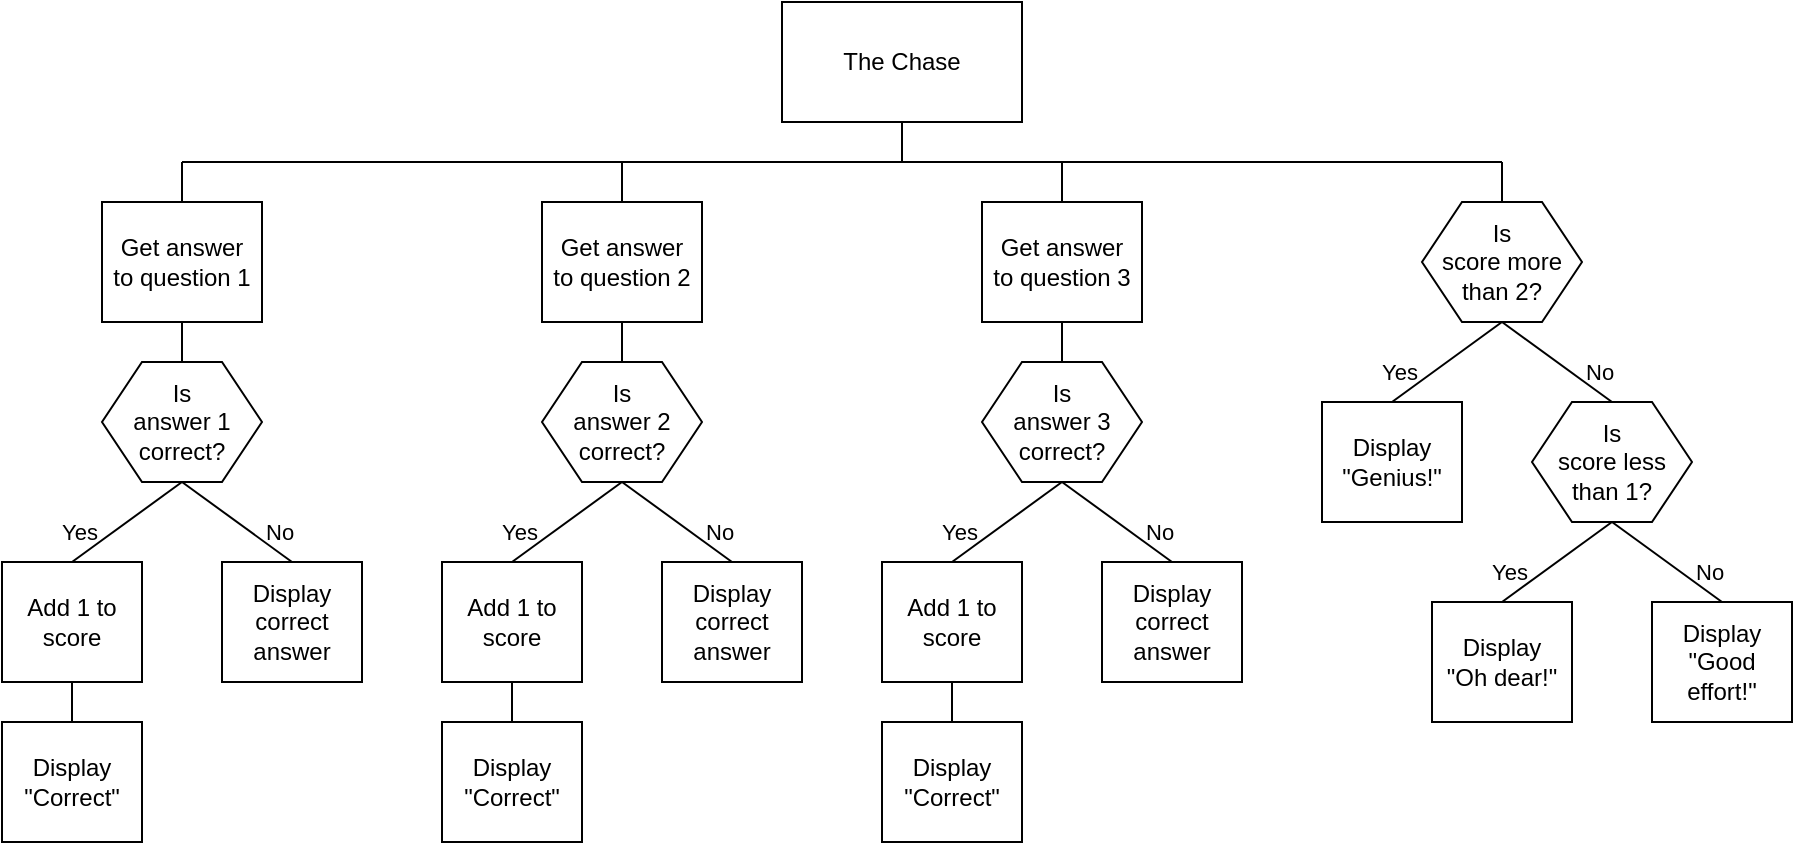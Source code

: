 <mxfile version="21.7.5" type="device">
  <diagram name="sd" id="aq687RSopb6HTgE1FDYR">
    <mxGraphModel dx="867" dy="664" grid="1" gridSize="10" guides="1" tooltips="1" connect="1" arrows="1" fold="1" page="1" pageScale="1" pageWidth="1169" pageHeight="827" math="0" shadow="0">
      <root>
        <mxCell id="0" />
        <mxCell id="1" parent="0" />
        <mxCell id="0cQ1x41xjmS91qTvwNKJ-66" style="edgeStyle=none;shape=connector;rounded=0;orthogonalLoop=1;jettySize=auto;html=1;exitX=0.5;exitY=1;exitDx=0;exitDy=0;labelBackgroundColor=default;strokeColor=default;fontFamily=Helvetica;fontSize=11;fontColor=default;endArrow=none;endFill=0;" parent="1" source="0cQ1x41xjmS91qTvwNKJ-1" edge="1">
          <mxGeometry relative="1" as="geometry">
            <mxPoint x="560" y="160" as="targetPoint" />
          </mxGeometry>
        </mxCell>
        <mxCell id="0cQ1x41xjmS91qTvwNKJ-1" value="The Chase" style="rounded=0;whiteSpace=wrap;html=1;spacingLeft=4;spacingRight=4;" parent="1" vertex="1">
          <mxGeometry x="500" y="80" width="120" height="60" as="geometry" />
        </mxCell>
        <mxCell id="0cQ1x41xjmS91qTvwNKJ-8" style="rounded=0;orthogonalLoop=1;jettySize=auto;html=1;exitX=0.5;exitY=1;exitDx=0;exitDy=0;entryX=0.5;entryY=0;entryDx=0;entryDy=0;endArrow=none;endFill=0;" parent="1" source="0cQ1x41xjmS91qTvwNKJ-2" target="0cQ1x41xjmS91qTvwNKJ-4" edge="1">
          <mxGeometry relative="1" as="geometry" />
        </mxCell>
        <mxCell id="0cQ1x41xjmS91qTvwNKJ-62" style="edgeStyle=none;shape=connector;rounded=0;orthogonalLoop=1;jettySize=auto;html=1;exitX=0.5;exitY=0;exitDx=0;exitDy=0;labelBackgroundColor=default;strokeColor=default;fontFamily=Helvetica;fontSize=11;fontColor=default;endArrow=none;endFill=0;" parent="1" source="0cQ1x41xjmS91qTvwNKJ-2" edge="1">
          <mxGeometry relative="1" as="geometry">
            <mxPoint x="200" y="160" as="targetPoint" />
          </mxGeometry>
        </mxCell>
        <mxCell id="0cQ1x41xjmS91qTvwNKJ-2" value="Get answer to question 1" style="rounded=0;whiteSpace=wrap;html=1;spacingLeft=4;spacingRight=4;" parent="1" vertex="1">
          <mxGeometry x="160" y="180" width="80" height="60" as="geometry" />
        </mxCell>
        <mxCell id="0cQ1x41xjmS91qTvwNKJ-9" style="shape=connector;rounded=0;orthogonalLoop=1;jettySize=auto;html=1;exitX=0.5;exitY=1;exitDx=0;exitDy=0;entryX=0.5;entryY=0;entryDx=0;entryDy=0;labelBackgroundColor=default;strokeColor=default;fontFamily=Helvetica;fontSize=11;fontColor=default;endArrow=none;endFill=0;" parent="1" source="0cQ1x41xjmS91qTvwNKJ-4" target="0cQ1x41xjmS91qTvwNKJ-5" edge="1">
          <mxGeometry relative="1" as="geometry" />
        </mxCell>
        <mxCell id="0cQ1x41xjmS91qTvwNKJ-10" style="edgeStyle=none;shape=connector;rounded=0;orthogonalLoop=1;jettySize=auto;html=1;exitX=0.5;exitY=1;exitDx=0;exitDy=0;entryX=0.5;entryY=0;entryDx=0;entryDy=0;labelBackgroundColor=default;strokeColor=default;fontFamily=Helvetica;fontSize=11;fontColor=default;endArrow=none;endFill=0;" parent="1" source="0cQ1x41xjmS91qTvwNKJ-4" target="0cQ1x41xjmS91qTvwNKJ-7" edge="1">
          <mxGeometry relative="1" as="geometry" />
        </mxCell>
        <mxCell id="0cQ1x41xjmS91qTvwNKJ-4" value="Is&lt;br&gt;answer 1&lt;br&gt;correct?" style="shape=hexagon;perimeter=hexagonPerimeter2;whiteSpace=wrap;html=1;fixedSize=1;spacingLeft=8;spacingRight=8;" parent="1" vertex="1">
          <mxGeometry x="160" y="260" width="80" height="60" as="geometry" />
        </mxCell>
        <mxCell id="0cQ1x41xjmS91qTvwNKJ-11" style="edgeStyle=none;shape=connector;rounded=0;orthogonalLoop=1;jettySize=auto;html=1;exitX=0.5;exitY=1;exitDx=0;exitDy=0;entryX=0.5;entryY=0;entryDx=0;entryDy=0;labelBackgroundColor=default;strokeColor=default;fontFamily=Helvetica;fontSize=11;fontColor=default;endArrow=none;endFill=0;" parent="1" source="0cQ1x41xjmS91qTvwNKJ-5" target="0cQ1x41xjmS91qTvwNKJ-6" edge="1">
          <mxGeometry relative="1" as="geometry" />
        </mxCell>
        <mxCell id="0cQ1x41xjmS91qTvwNKJ-5" value="Add 1 to score" style="rounded=0;whiteSpace=wrap;html=1;spacingLeft=4;spacingRight=4;" parent="1" vertex="1">
          <mxGeometry x="110" y="360" width="70" height="60" as="geometry" />
        </mxCell>
        <mxCell id="0cQ1x41xjmS91qTvwNKJ-6" value="Display &quot;Correct&quot;" style="rounded=0;whiteSpace=wrap;html=1;spacingLeft=4;spacingRight=4;" parent="1" vertex="1">
          <mxGeometry x="110" y="440" width="70" height="60" as="geometry" />
        </mxCell>
        <mxCell id="0cQ1x41xjmS91qTvwNKJ-7" value="Display correct answer" style="rounded=0;whiteSpace=wrap;html=1;spacingLeft=4;spacingRight=4;" parent="1" vertex="1">
          <mxGeometry x="220" y="360" width="70" height="60" as="geometry" />
        </mxCell>
        <mxCell id="0cQ1x41xjmS91qTvwNKJ-21" style="rounded=0;orthogonalLoop=1;jettySize=auto;html=1;exitX=0.5;exitY=1;exitDx=0;exitDy=0;entryX=0.5;entryY=0;entryDx=0;entryDy=0;endArrow=none;endFill=0;" parent="1" source="0cQ1x41xjmS91qTvwNKJ-22" target="0cQ1x41xjmS91qTvwNKJ-25" edge="1">
          <mxGeometry relative="1" as="geometry" />
        </mxCell>
        <mxCell id="0cQ1x41xjmS91qTvwNKJ-63" style="edgeStyle=none;shape=connector;rounded=0;orthogonalLoop=1;jettySize=auto;html=1;exitX=0.5;exitY=0;exitDx=0;exitDy=0;labelBackgroundColor=default;strokeColor=default;fontFamily=Helvetica;fontSize=11;fontColor=default;endArrow=none;endFill=0;" parent="1" source="0cQ1x41xjmS91qTvwNKJ-22" edge="1">
          <mxGeometry relative="1" as="geometry">
            <mxPoint x="420" y="160" as="targetPoint" />
          </mxGeometry>
        </mxCell>
        <mxCell id="0cQ1x41xjmS91qTvwNKJ-22" value="Get answer to question 2" style="rounded=0;whiteSpace=wrap;html=1;spacingLeft=4;spacingRight=4;" parent="1" vertex="1">
          <mxGeometry x="380" y="180" width="80" height="60" as="geometry" />
        </mxCell>
        <mxCell id="0cQ1x41xjmS91qTvwNKJ-23" style="shape=connector;rounded=0;orthogonalLoop=1;jettySize=auto;html=1;exitX=0.5;exitY=1;exitDx=0;exitDy=0;entryX=0.5;entryY=0;entryDx=0;entryDy=0;labelBackgroundColor=default;strokeColor=default;fontFamily=Helvetica;fontSize=11;fontColor=default;endArrow=none;endFill=0;" parent="1" source="0cQ1x41xjmS91qTvwNKJ-25" target="0cQ1x41xjmS91qTvwNKJ-27" edge="1">
          <mxGeometry relative="1" as="geometry" />
        </mxCell>
        <mxCell id="0cQ1x41xjmS91qTvwNKJ-24" style="edgeStyle=none;shape=connector;rounded=0;orthogonalLoop=1;jettySize=auto;html=1;exitX=0.5;exitY=1;exitDx=0;exitDy=0;entryX=0.5;entryY=0;entryDx=0;entryDy=0;labelBackgroundColor=default;strokeColor=default;fontFamily=Helvetica;fontSize=11;fontColor=default;endArrow=none;endFill=0;" parent="1" source="0cQ1x41xjmS91qTvwNKJ-25" target="0cQ1x41xjmS91qTvwNKJ-29" edge="1">
          <mxGeometry relative="1" as="geometry" />
        </mxCell>
        <mxCell id="0cQ1x41xjmS91qTvwNKJ-25" value="Is&lt;br&gt;answer 2&lt;br&gt;correct?" style="shape=hexagon;perimeter=hexagonPerimeter2;whiteSpace=wrap;html=1;fixedSize=1;spacingLeft=8;spacingRight=8;" parent="1" vertex="1">
          <mxGeometry x="380" y="260" width="80" height="60" as="geometry" />
        </mxCell>
        <mxCell id="0cQ1x41xjmS91qTvwNKJ-26" style="edgeStyle=none;shape=connector;rounded=0;orthogonalLoop=1;jettySize=auto;html=1;exitX=0.5;exitY=1;exitDx=0;exitDy=0;entryX=0.5;entryY=0;entryDx=0;entryDy=0;labelBackgroundColor=default;strokeColor=default;fontFamily=Helvetica;fontSize=11;fontColor=default;endArrow=none;endFill=0;" parent="1" source="0cQ1x41xjmS91qTvwNKJ-27" target="0cQ1x41xjmS91qTvwNKJ-28" edge="1">
          <mxGeometry relative="1" as="geometry" />
        </mxCell>
        <mxCell id="0cQ1x41xjmS91qTvwNKJ-27" value="Add 1 to score" style="rounded=0;whiteSpace=wrap;html=1;spacingLeft=4;spacingRight=4;" parent="1" vertex="1">
          <mxGeometry x="330" y="360" width="70" height="60" as="geometry" />
        </mxCell>
        <mxCell id="0cQ1x41xjmS91qTvwNKJ-28" value="Display &quot;Correct&quot;" style="rounded=0;whiteSpace=wrap;html=1;spacingLeft=4;spacingRight=4;" parent="1" vertex="1">
          <mxGeometry x="330" y="440" width="70" height="60" as="geometry" />
        </mxCell>
        <mxCell id="0cQ1x41xjmS91qTvwNKJ-29" value="Display correct answer" style="rounded=0;whiteSpace=wrap;html=1;spacingLeft=4;spacingRight=4;" parent="1" vertex="1">
          <mxGeometry x="440" y="360" width="70" height="60" as="geometry" />
        </mxCell>
        <mxCell id="0cQ1x41xjmS91qTvwNKJ-30" value="Yes" style="text;html=1;strokeColor=none;fillColor=none;align=right;verticalAlign=middle;whiteSpace=wrap;rounded=0;fontSize=11;fontFamily=Helvetica;fontColor=default;" parent="1" vertex="1">
          <mxGeometry x="130" y="330" width="30" height="30" as="geometry" />
        </mxCell>
        <mxCell id="0cQ1x41xjmS91qTvwNKJ-31" value="No" style="text;html=1;strokeColor=none;fillColor=none;align=left;verticalAlign=middle;whiteSpace=wrap;rounded=0;fontSize=11;fontFamily=Helvetica;fontColor=default;" parent="1" vertex="1">
          <mxGeometry x="240" y="330" width="30" height="30" as="geometry" />
        </mxCell>
        <mxCell id="0cQ1x41xjmS91qTvwNKJ-32" value="Yes" style="text;html=1;strokeColor=none;fillColor=none;align=right;verticalAlign=middle;whiteSpace=wrap;rounded=0;fontSize=11;fontFamily=Helvetica;fontColor=default;" parent="1" vertex="1">
          <mxGeometry x="350" y="330" width="30" height="30" as="geometry" />
        </mxCell>
        <mxCell id="0cQ1x41xjmS91qTvwNKJ-34" value="No" style="text;html=1;strokeColor=none;fillColor=none;align=left;verticalAlign=middle;whiteSpace=wrap;rounded=0;fontSize=11;fontFamily=Helvetica;fontColor=default;" parent="1" vertex="1">
          <mxGeometry x="460" y="330" width="30" height="30" as="geometry" />
        </mxCell>
        <mxCell id="0cQ1x41xjmS91qTvwNKJ-35" style="rounded=0;orthogonalLoop=1;jettySize=auto;html=1;exitX=0.5;exitY=1;exitDx=0;exitDy=0;entryX=0.5;entryY=0;entryDx=0;entryDy=0;endArrow=none;endFill=0;" parent="1" source="0cQ1x41xjmS91qTvwNKJ-36" target="0cQ1x41xjmS91qTvwNKJ-39" edge="1">
          <mxGeometry relative="1" as="geometry" />
        </mxCell>
        <mxCell id="0cQ1x41xjmS91qTvwNKJ-64" style="edgeStyle=none;shape=connector;rounded=0;orthogonalLoop=1;jettySize=auto;html=1;exitX=0.5;exitY=0;exitDx=0;exitDy=0;labelBackgroundColor=default;strokeColor=default;fontFamily=Helvetica;fontSize=11;fontColor=default;endArrow=none;endFill=0;" parent="1" source="0cQ1x41xjmS91qTvwNKJ-36" edge="1">
          <mxGeometry relative="1" as="geometry">
            <mxPoint x="640" y="160" as="targetPoint" />
          </mxGeometry>
        </mxCell>
        <mxCell id="0cQ1x41xjmS91qTvwNKJ-36" value="Get answer to question 3" style="rounded=0;whiteSpace=wrap;html=1;spacingLeft=4;spacingRight=4;" parent="1" vertex="1">
          <mxGeometry x="600" y="180" width="80" height="60" as="geometry" />
        </mxCell>
        <mxCell id="0cQ1x41xjmS91qTvwNKJ-37" style="shape=connector;rounded=0;orthogonalLoop=1;jettySize=auto;html=1;exitX=0.5;exitY=1;exitDx=0;exitDy=0;entryX=0.5;entryY=0;entryDx=0;entryDy=0;labelBackgroundColor=default;strokeColor=default;fontFamily=Helvetica;fontSize=11;fontColor=default;endArrow=none;endFill=0;" parent="1" source="0cQ1x41xjmS91qTvwNKJ-39" target="0cQ1x41xjmS91qTvwNKJ-41" edge="1">
          <mxGeometry relative="1" as="geometry" />
        </mxCell>
        <mxCell id="0cQ1x41xjmS91qTvwNKJ-38" style="edgeStyle=none;shape=connector;rounded=0;orthogonalLoop=1;jettySize=auto;html=1;exitX=0.5;exitY=1;exitDx=0;exitDy=0;entryX=0.5;entryY=0;entryDx=0;entryDy=0;labelBackgroundColor=default;strokeColor=default;fontFamily=Helvetica;fontSize=11;fontColor=default;endArrow=none;endFill=0;" parent="1" source="0cQ1x41xjmS91qTvwNKJ-39" target="0cQ1x41xjmS91qTvwNKJ-43" edge="1">
          <mxGeometry relative="1" as="geometry" />
        </mxCell>
        <mxCell id="0cQ1x41xjmS91qTvwNKJ-39" value="Is&lt;br&gt;answer 3&lt;br&gt;correct?" style="shape=hexagon;perimeter=hexagonPerimeter2;whiteSpace=wrap;html=1;fixedSize=1;spacingLeft=8;spacingRight=8;" parent="1" vertex="1">
          <mxGeometry x="600" y="260" width="80" height="60" as="geometry" />
        </mxCell>
        <mxCell id="0cQ1x41xjmS91qTvwNKJ-40" style="edgeStyle=none;shape=connector;rounded=0;orthogonalLoop=1;jettySize=auto;html=1;exitX=0.5;exitY=1;exitDx=0;exitDy=0;entryX=0.5;entryY=0;entryDx=0;entryDy=0;labelBackgroundColor=default;strokeColor=default;fontFamily=Helvetica;fontSize=11;fontColor=default;endArrow=none;endFill=0;" parent="1" source="0cQ1x41xjmS91qTvwNKJ-41" target="0cQ1x41xjmS91qTvwNKJ-42" edge="1">
          <mxGeometry relative="1" as="geometry" />
        </mxCell>
        <mxCell id="0cQ1x41xjmS91qTvwNKJ-41" value="Add 1 to score" style="rounded=0;whiteSpace=wrap;html=1;spacingLeft=4;spacingRight=4;" parent="1" vertex="1">
          <mxGeometry x="550" y="360" width="70" height="60" as="geometry" />
        </mxCell>
        <mxCell id="0cQ1x41xjmS91qTvwNKJ-42" value="Display &quot;Correct&quot;" style="rounded=0;whiteSpace=wrap;html=1;spacingLeft=4;spacingRight=4;" parent="1" vertex="1">
          <mxGeometry x="550" y="440" width="70" height="60" as="geometry" />
        </mxCell>
        <mxCell id="0cQ1x41xjmS91qTvwNKJ-43" value="Display correct answer" style="rounded=0;whiteSpace=wrap;html=1;spacingLeft=4;spacingRight=4;" parent="1" vertex="1">
          <mxGeometry x="660" y="360" width="70" height="60" as="geometry" />
        </mxCell>
        <mxCell id="0cQ1x41xjmS91qTvwNKJ-44" value="Yes" style="text;html=1;strokeColor=none;fillColor=none;align=right;verticalAlign=middle;whiteSpace=wrap;rounded=0;fontSize=11;fontFamily=Helvetica;fontColor=default;" parent="1" vertex="1">
          <mxGeometry x="570" y="330" width="30" height="30" as="geometry" />
        </mxCell>
        <mxCell id="0cQ1x41xjmS91qTvwNKJ-45" value="No" style="text;html=1;strokeColor=none;fillColor=none;align=left;verticalAlign=middle;whiteSpace=wrap;rounded=0;fontSize=11;fontFamily=Helvetica;fontColor=default;" parent="1" vertex="1">
          <mxGeometry x="680" y="330" width="30" height="30" as="geometry" />
        </mxCell>
        <mxCell id="0cQ1x41xjmS91qTvwNKJ-65" style="edgeStyle=none;shape=connector;rounded=0;orthogonalLoop=1;jettySize=auto;html=1;exitX=0.5;exitY=0;exitDx=0;exitDy=0;labelBackgroundColor=default;strokeColor=default;fontFamily=Helvetica;fontSize=11;fontColor=default;endArrow=none;endFill=0;" parent="1" source="0cQ1x41xjmS91qTvwNKJ-46" edge="1">
          <mxGeometry relative="1" as="geometry">
            <mxPoint x="860" y="160" as="targetPoint" />
          </mxGeometry>
        </mxCell>
        <mxCell id="0cQ1x41xjmS91qTvwNKJ-46" value="Is&lt;br&gt;score more than 2?" style="shape=hexagon;perimeter=hexagonPerimeter2;whiteSpace=wrap;html=1;fixedSize=1;spacingLeft=6;spacingRight=6;" parent="1" vertex="1">
          <mxGeometry x="820" y="180" width="80" height="60" as="geometry" />
        </mxCell>
        <mxCell id="0cQ1x41xjmS91qTvwNKJ-47" style="shape=connector;rounded=0;orthogonalLoop=1;jettySize=auto;html=1;entryX=0.5;entryY=0;entryDx=0;entryDy=0;labelBackgroundColor=default;strokeColor=default;fontFamily=Helvetica;fontSize=11;fontColor=default;endArrow=none;endFill=0;exitX=0.5;exitY=1;exitDx=0;exitDy=0;" parent="1" source="0cQ1x41xjmS91qTvwNKJ-46" target="0cQ1x41xjmS91qTvwNKJ-50" edge="1">
          <mxGeometry relative="1" as="geometry">
            <mxPoint x="860" y="240" as="sourcePoint" />
          </mxGeometry>
        </mxCell>
        <mxCell id="0cQ1x41xjmS91qTvwNKJ-48" style="edgeStyle=none;shape=connector;rounded=0;orthogonalLoop=1;jettySize=auto;html=1;labelBackgroundColor=default;strokeColor=default;fontFamily=Helvetica;fontSize=11;fontColor=default;endArrow=none;endFill=0;exitX=0.5;exitY=1;exitDx=0;exitDy=0;entryX=0.5;entryY=0;entryDx=0;entryDy=0;" parent="1" source="0cQ1x41xjmS91qTvwNKJ-46" target="0cQ1x41xjmS91qTvwNKJ-54" edge="1">
          <mxGeometry relative="1" as="geometry">
            <mxPoint x="860" y="260" as="sourcePoint" />
            <mxPoint x="880" y="290" as="targetPoint" />
          </mxGeometry>
        </mxCell>
        <mxCell id="0cQ1x41xjmS91qTvwNKJ-50" value="Display &quot;Genius!&quot;" style="rounded=0;whiteSpace=wrap;html=1;spacingLeft=4;spacingRight=4;" parent="1" vertex="1">
          <mxGeometry x="770" y="280" width="70" height="60" as="geometry" />
        </mxCell>
        <mxCell id="0cQ1x41xjmS91qTvwNKJ-52" value="Yes" style="text;html=1;strokeColor=none;fillColor=none;align=right;verticalAlign=middle;whiteSpace=wrap;rounded=0;fontSize=11;fontFamily=Helvetica;fontColor=default;" parent="1" vertex="1">
          <mxGeometry x="790" y="250" width="30" height="30" as="geometry" />
        </mxCell>
        <mxCell id="0cQ1x41xjmS91qTvwNKJ-53" value="No" style="text;html=1;strokeColor=none;fillColor=none;align=left;verticalAlign=middle;whiteSpace=wrap;rounded=0;fontSize=11;fontFamily=Helvetica;fontColor=default;" parent="1" vertex="1">
          <mxGeometry x="900" y="250" width="30" height="30" as="geometry" />
        </mxCell>
        <mxCell id="0cQ1x41xjmS91qTvwNKJ-54" value="Is&lt;br&gt;score less than 1?" style="shape=hexagon;perimeter=hexagonPerimeter2;whiteSpace=wrap;html=1;fixedSize=1;spacingLeft=6;spacingRight=6;" parent="1" vertex="1">
          <mxGeometry x="875" y="280" width="80" height="60" as="geometry" />
        </mxCell>
        <mxCell id="0cQ1x41xjmS91qTvwNKJ-55" style="shape=connector;rounded=0;orthogonalLoop=1;jettySize=auto;html=1;entryX=0.5;entryY=0;entryDx=0;entryDy=0;labelBackgroundColor=default;strokeColor=default;fontFamily=Helvetica;fontSize=11;fontColor=default;endArrow=none;endFill=0;exitX=0.5;exitY=1;exitDx=0;exitDy=0;" parent="1" source="0cQ1x41xjmS91qTvwNKJ-54" target="0cQ1x41xjmS91qTvwNKJ-57" edge="1">
          <mxGeometry relative="1" as="geometry">
            <mxPoint x="915" y="340" as="sourcePoint" />
          </mxGeometry>
        </mxCell>
        <mxCell id="0cQ1x41xjmS91qTvwNKJ-56" style="edgeStyle=none;shape=connector;rounded=0;orthogonalLoop=1;jettySize=auto;html=1;entryX=0.5;entryY=0;entryDx=0;entryDy=0;labelBackgroundColor=default;strokeColor=default;fontFamily=Helvetica;fontSize=11;fontColor=default;endArrow=none;endFill=0;exitX=0.5;exitY=1;exitDx=0;exitDy=0;" parent="1" source="0cQ1x41xjmS91qTvwNKJ-54" target="0cQ1x41xjmS91qTvwNKJ-58" edge="1">
          <mxGeometry relative="1" as="geometry">
            <mxPoint x="980" y="340" as="sourcePoint" />
          </mxGeometry>
        </mxCell>
        <mxCell id="0cQ1x41xjmS91qTvwNKJ-57" value="Display &quot;Oh dear!&quot;" style="rounded=0;whiteSpace=wrap;html=1;spacingLeft=4;spacingRight=4;" parent="1" vertex="1">
          <mxGeometry x="825" y="380" width="70" height="60" as="geometry" />
        </mxCell>
        <mxCell id="0cQ1x41xjmS91qTvwNKJ-58" value="Display &quot;Good effort!&quot;" style="rounded=0;whiteSpace=wrap;html=1;spacingLeft=4;spacingRight=4;" parent="1" vertex="1">
          <mxGeometry x="935" y="380" width="70" height="60" as="geometry" />
        </mxCell>
        <mxCell id="0cQ1x41xjmS91qTvwNKJ-59" value="Yes" style="text;html=1;strokeColor=none;fillColor=none;align=right;verticalAlign=middle;whiteSpace=wrap;rounded=0;fontSize=11;fontFamily=Helvetica;fontColor=default;" parent="1" vertex="1">
          <mxGeometry x="845" y="350" width="30" height="30" as="geometry" />
        </mxCell>
        <mxCell id="0cQ1x41xjmS91qTvwNKJ-60" value="No" style="text;html=1;strokeColor=none;fillColor=none;align=left;verticalAlign=middle;whiteSpace=wrap;rounded=0;fontSize=11;fontFamily=Helvetica;fontColor=default;" parent="1" vertex="1">
          <mxGeometry x="955" y="350" width="30" height="30" as="geometry" />
        </mxCell>
        <mxCell id="0cQ1x41xjmS91qTvwNKJ-61" value="" style="endArrow=none;html=1;rounded=0;labelBackgroundColor=default;strokeColor=default;fontFamily=Helvetica;fontSize=11;fontColor=default;shape=connector;" parent="1" edge="1">
          <mxGeometry width="50" height="50" relative="1" as="geometry">
            <mxPoint x="200" y="160" as="sourcePoint" />
            <mxPoint x="860" y="160" as="targetPoint" />
          </mxGeometry>
        </mxCell>
      </root>
    </mxGraphModel>
  </diagram>
</mxfile>

